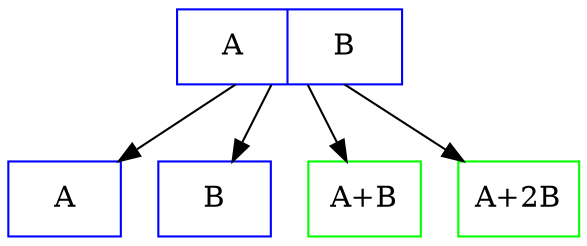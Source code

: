 digraph ec
{
node [shape=record];
struct1 [shape=record, label="<f0> A|<f1> B", width=1.5, size=1, color=blue];
struct2 [shape=record, label="A", color=blue];
struct3 [shape=record, label="B", color=blue];
struct4 [shape=record, label="A+B", color=green];
struct5 [shape=record, label="A+2B", color=green];
struct1 -> struct2;
struct1 -> struct3;
struct1 -> struct4;
struct1 -> struct5;
}
